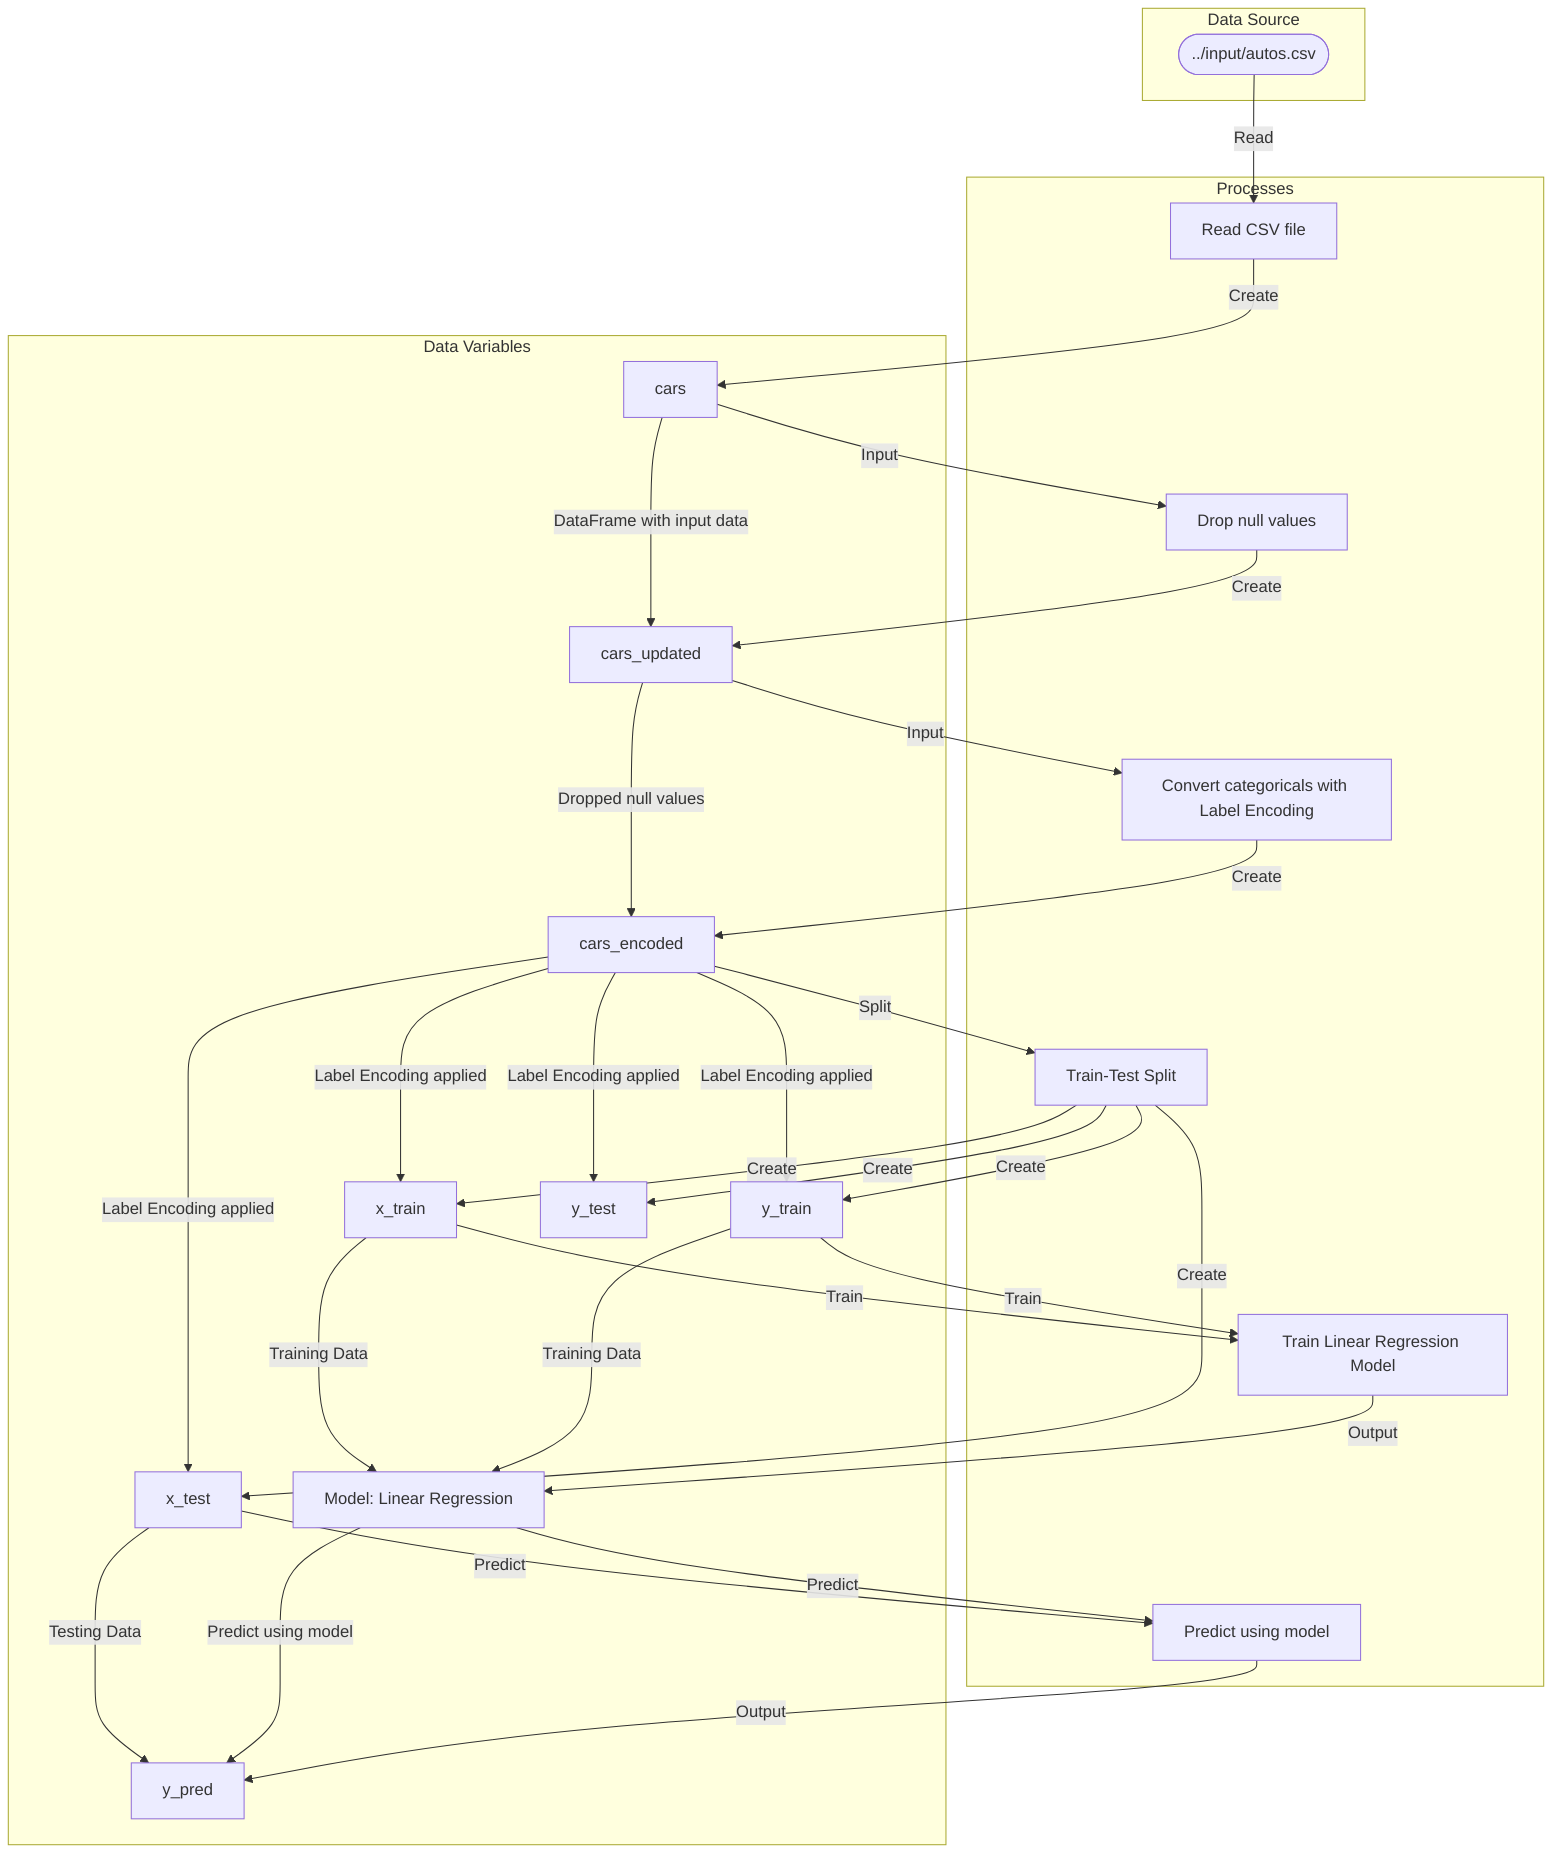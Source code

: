 flowchart TD
    %% Data Sources
    subgraph data_sources [Data Source]
        DS1(["../input/autos.csv"])
    end

    %% Data Variables
    subgraph data_variables [Data Variables]
        DV1["cars"] -- "DataFrame with input data" --> DV2["cars_updated"]
        DV2 -- "Dropped null values" --> DV3["cars_encoded"]
        DV3 -- "Label Encoding applied" --> DV4["x_train"]
        DV3 -- "Label Encoding applied" --> DV5["x_test"]
        DV3 -- "Label Encoding applied" --> DV6["y_train"]
        DV3 -- "Label Encoding applied" --> DV7["y_test"]
        DV4 -- "Training Data" --> DV8["Model: Linear Regression"]
        DV6 -- "Training Data" --> DV8
        DV5 -- "Testing Data" --> DV9["y_pred"]
        DV8 -- "Predict using model" --> DV9
    end

    %% Processes
    subgraph processes [Processes]
        P1["Read CSV file"]
        P2["Drop null values"]
        P3["Convert categoricals with Label Encoding"]
        P4["Train-Test Split"]
        P5["Train Linear Regression Model"]
        P6["Predict using model"]
    end

    %% Connections (Data Flow)
    DS1 -->|Read| P1
    P1 -->|Create| DV1
    DV1 -->|Input| P2
    P2 -->|Create| DV2
    DV2 -->|Input| P3
    P3 -->|Create| DV3
    DV3 -->|Split| P4
    P4 -->|Create| DV4
    P4 -->|Create| DV5
    P4 -->|Create| DV6
    P4 -->|Create| DV7
    DV4 -->|Train| P5
    DV6 -->|Train| P5
    P5 -->|Output| DV8
    DV5 -->|Predict| P6
    DV8 -->|Predict| P6
    P6 -->|Output| DV9